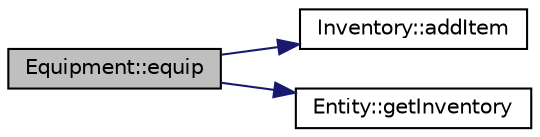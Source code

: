 digraph "Equipment::equip"
{
 // LATEX_PDF_SIZE
  edge [fontname="Helvetica",fontsize="10",labelfontname="Helvetica",labelfontsize="10"];
  node [fontname="Helvetica",fontsize="10",shape=record];
  rankdir="LR";
  Node1 [label="Equipment::equip",height=0.2,width=0.4,color="black", fillcolor="grey75", style="filled", fontcolor="black",tooltip="Equip an EquippableItem to the proper slot."];
  Node1 -> Node2 [color="midnightblue",fontsize="10",style="solid",fontname="Helvetica"];
  Node2 [label="Inventory::addItem",height=0.2,width=0.4,color="black", fillcolor="white", style="filled",URL="$classInventory.html#a9e1fad5a5f8ef1d2aec5ba9d86531d0d",tooltip="Adds item to the inventory."];
  Node1 -> Node3 [color="midnightblue",fontsize="10",style="solid",fontname="Helvetica"];
  Node3 [label="Entity::getInventory",height=0.2,width=0.4,color="black", fillcolor="white", style="filled",URL="$classEntity.html#a1f1ef1b13908ffef9f2c4f2f455fdb71",tooltip="Get the Inventory object of this entity."];
}
